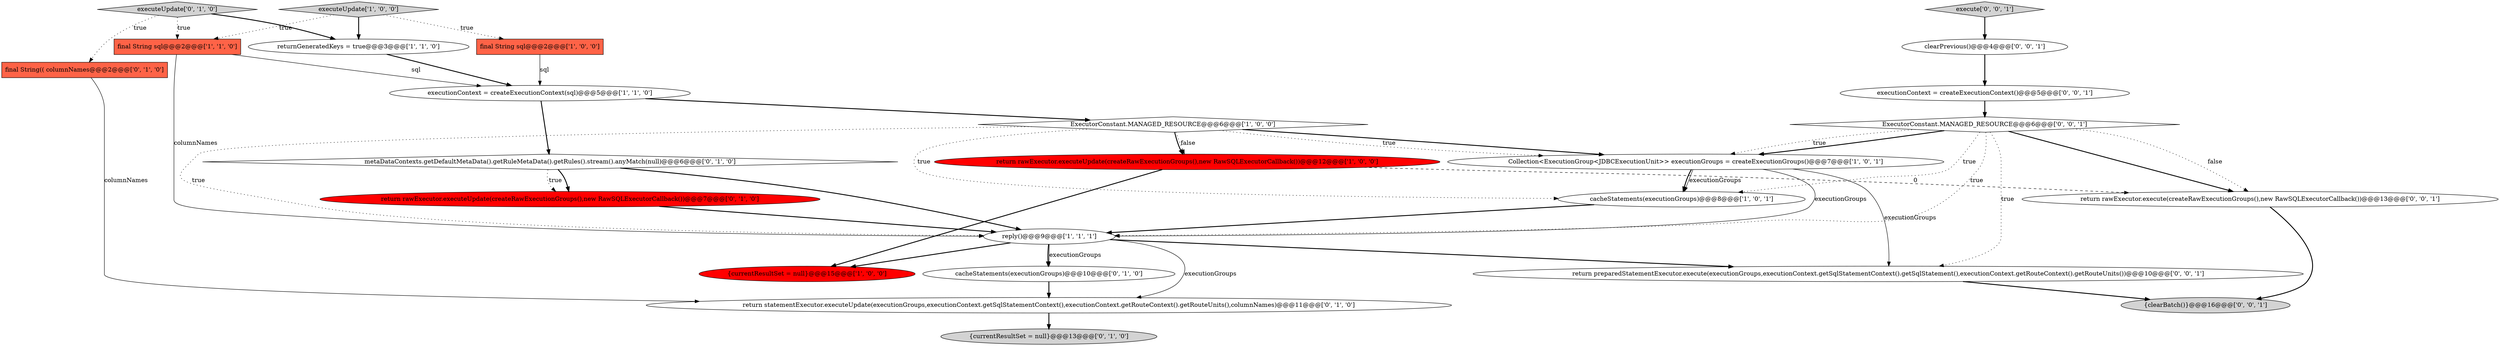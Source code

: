 digraph {
18 [style = filled, label = "return preparedStatementExecutor.execute(executionGroups,executionContext.getSqlStatementContext().getSqlStatement(),executionContext.getRouteContext().getRouteUnits())@@@10@@@['0', '0', '1']", fillcolor = white, shape = ellipse image = "AAA0AAABBB3BBB"];
6 [style = filled, label = "final String sql@@@2@@@['1', '1', '0']", fillcolor = tomato, shape = box image = "AAA0AAABBB1BBB"];
5 [style = filled, label = "final String sql@@@2@@@['1', '0', '0']", fillcolor = tomato, shape = box image = "AAA0AAABBB1BBB"];
8 [style = filled, label = "reply()@@@9@@@['1', '1', '1']", fillcolor = white, shape = ellipse image = "AAA0AAABBB1BBB"];
17 [style = filled, label = "cacheStatements(executionGroups)@@@10@@@['0', '1', '0']", fillcolor = white, shape = ellipse image = "AAA0AAABBB2BBB"];
4 [style = filled, label = "return rawExecutor.executeUpdate(createRawExecutionGroups(),new RawSQLExecutorCallback())@@@12@@@['1', '0', '0']", fillcolor = red, shape = ellipse image = "AAA1AAABBB1BBB"];
21 [style = filled, label = "executionContext = createExecutionContext()@@@5@@@['0', '0', '1']", fillcolor = white, shape = ellipse image = "AAA0AAABBB3BBB"];
7 [style = filled, label = "Collection<ExecutionGroup<JDBCExecutionUnit>> executionGroups = createExecutionGroups()@@@7@@@['1', '0', '1']", fillcolor = white, shape = ellipse image = "AAA0AAABBB1BBB"];
1 [style = filled, label = "executeUpdate['1', '0', '0']", fillcolor = lightgray, shape = diamond image = "AAA0AAABBB1BBB"];
24 [style = filled, label = "execute['0', '0', '1']", fillcolor = lightgray, shape = diamond image = "AAA0AAABBB3BBB"];
19 [style = filled, label = "clearPrevious()@@@4@@@['0', '0', '1']", fillcolor = white, shape = ellipse image = "AAA0AAABBB3BBB"];
2 [style = filled, label = "{currentResultSet = null}@@@15@@@['1', '0', '0']", fillcolor = red, shape = ellipse image = "AAA1AAABBB1BBB"];
11 [style = filled, label = "executeUpdate['0', '1', '0']", fillcolor = lightgray, shape = diamond image = "AAA0AAABBB2BBB"];
10 [style = filled, label = "ExecutorConstant.MANAGED_RESOURCE@@@6@@@['1', '0', '0']", fillcolor = white, shape = diamond image = "AAA0AAABBB1BBB"];
15 [style = filled, label = "return statementExecutor.executeUpdate(executionGroups,executionContext.getSqlStatementContext(),executionContext.getRouteContext().getRouteUnits(),columnNames)@@@11@@@['0', '1', '0']", fillcolor = white, shape = ellipse image = "AAA0AAABBB2BBB"];
16 [style = filled, label = "metaDataContexts.getDefaultMetaData().getRuleMetaData().getRules().stream().anyMatch(null)@@@6@@@['0', '1', '0']", fillcolor = white, shape = diamond image = "AAA0AAABBB2BBB"];
23 [style = filled, label = "{clearBatch()}@@@16@@@['0', '0', '1']", fillcolor = lightgray, shape = ellipse image = "AAA0AAABBB3BBB"];
20 [style = filled, label = "ExecutorConstant.MANAGED_RESOURCE@@@6@@@['0', '0', '1']", fillcolor = white, shape = diamond image = "AAA0AAABBB3BBB"];
3 [style = filled, label = "returnGeneratedKeys = true@@@3@@@['1', '1', '0']", fillcolor = white, shape = ellipse image = "AAA0AAABBB1BBB"];
22 [style = filled, label = "return rawExecutor.execute(createRawExecutionGroups(),new RawSQLExecutorCallback())@@@13@@@['0', '0', '1']", fillcolor = white, shape = ellipse image = "AAA0AAABBB3BBB"];
14 [style = filled, label = "{currentResultSet = null}@@@13@@@['0', '1', '0']", fillcolor = lightgray, shape = ellipse image = "AAA0AAABBB2BBB"];
13 [style = filled, label = "return rawExecutor.executeUpdate(createRawExecutionGroups(),new RawSQLExecutorCallback())@@@7@@@['0', '1', '0']", fillcolor = red, shape = ellipse image = "AAA1AAABBB2BBB"];
12 [style = filled, label = "final String(( columnNames@@@2@@@['0', '1', '0']", fillcolor = tomato, shape = box image = "AAA0AAABBB2BBB"];
0 [style = filled, label = "cacheStatements(executionGroups)@@@8@@@['1', '0', '1']", fillcolor = white, shape = ellipse image = "AAA0AAABBB1BBB"];
9 [style = filled, label = "executionContext = createExecutionContext(sql)@@@5@@@['1', '1', '0']", fillcolor = white, shape = ellipse image = "AAA0AAABBB1BBB"];
10->8 [style = dotted, label="true"];
16->13 [style = bold, label=""];
20->22 [style = dotted, label="false"];
24->19 [style = bold, label=""];
7->0 [style = solid, label="executionGroups"];
15->14 [style = bold, label=""];
7->18 [style = solid, label="executionGroups"];
16->8 [style = bold, label=""];
18->23 [style = bold, label=""];
16->13 [style = dotted, label="true"];
8->18 [style = bold, label=""];
20->8 [style = dotted, label="true"];
7->8 [style = solid, label="executionGroups"];
20->0 [style = dotted, label="true"];
8->17 [style = solid, label="executionGroups"];
11->12 [style = dotted, label="true"];
1->3 [style = bold, label=""];
8->15 [style = solid, label="executionGroups"];
7->0 [style = bold, label=""];
4->2 [style = bold, label=""];
4->22 [style = dashed, label="0"];
9->10 [style = bold, label=""];
20->7 [style = dotted, label="true"];
5->9 [style = solid, label="sql"];
10->7 [style = bold, label=""];
22->23 [style = bold, label=""];
9->16 [style = bold, label=""];
20->22 [style = bold, label=""];
6->8 [style = solid, label="columnNames"];
3->9 [style = bold, label=""];
8->17 [style = bold, label=""];
21->20 [style = bold, label=""];
8->2 [style = bold, label=""];
6->9 [style = solid, label="sql"];
11->3 [style = bold, label=""];
11->6 [style = dotted, label="true"];
0->8 [style = bold, label=""];
17->15 [style = bold, label=""];
12->15 [style = solid, label="columnNames"];
10->4 [style = bold, label=""];
10->4 [style = dotted, label="false"];
20->18 [style = dotted, label="true"];
10->0 [style = dotted, label="true"];
1->6 [style = dotted, label="true"];
13->8 [style = bold, label=""];
20->7 [style = bold, label=""];
1->5 [style = dotted, label="true"];
10->7 [style = dotted, label="true"];
19->21 [style = bold, label=""];
}
